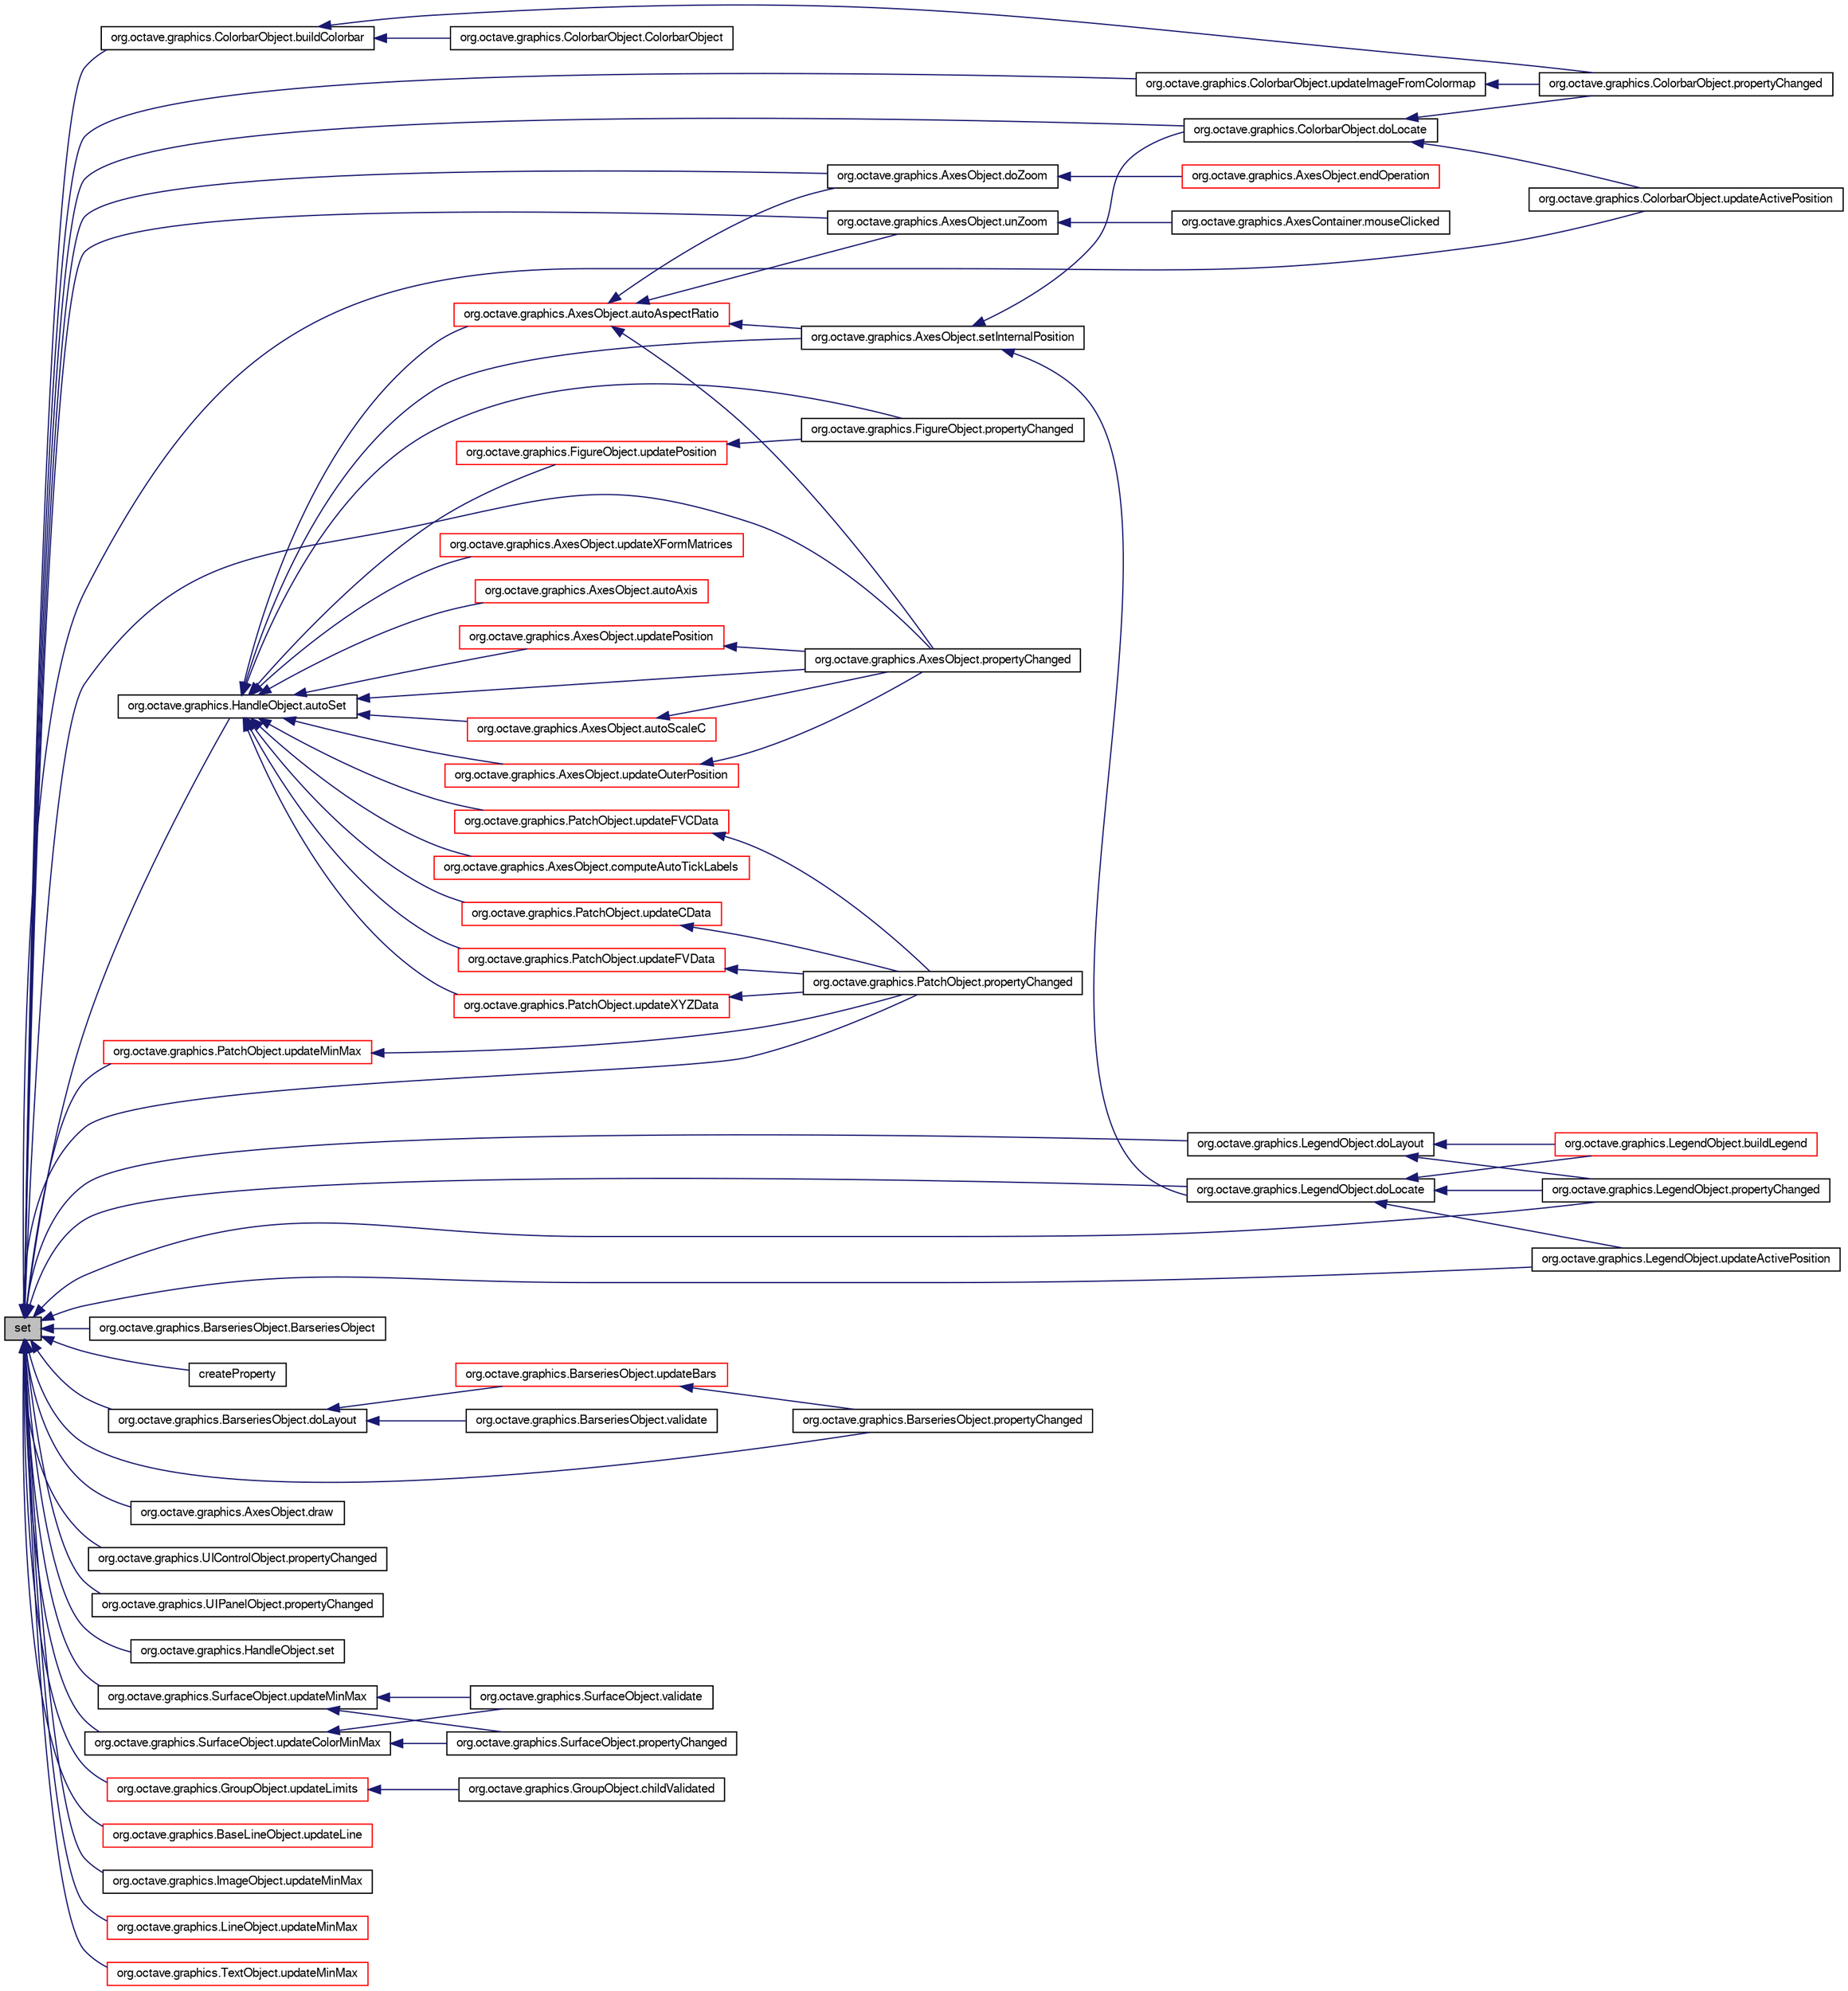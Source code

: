 digraph G
{
  edge [fontname="FreeSans",fontsize="10",labelfontname="FreeSans",labelfontsize="10"];
  node [fontname="FreeSans",fontsize="10",shape=record];
  rankdir="LR";
  Node1 [label="set",height=0.2,width=0.4,color="black", fillcolor="grey75", style="filled" fontcolor="black"];
  Node1 -> Node2 [dir="back",color="midnightblue",fontsize="10",style="solid",fontname="FreeSans"];
  Node2 [label="org.octave.graphics.HandleObject.autoSet",height=0.2,width=0.4,color="black", fillcolor="white", style="filled",URL="$classorg_1_1octave_1_1graphics_1_1_handle_object.html#a8d2c5ee6879fc8f2e181270b7ea9e934"];
  Node2 -> Node3 [dir="back",color="midnightblue",fontsize="10",style="solid",fontname="FreeSans"];
  Node3 [label="org.octave.graphics.AxesObject.autoAspectRatio",height=0.2,width=0.4,color="red", fillcolor="white", style="filled",URL="$classorg_1_1octave_1_1graphics_1_1_axes_object.html#a3b96f348814a0162983f78d71d1b38ea"];
  Node3 -> Node4 [dir="back",color="midnightblue",fontsize="10",style="solid",fontname="FreeSans"];
  Node4 [label="org.octave.graphics.AxesObject.doZoom",height=0.2,width=0.4,color="black", fillcolor="white", style="filled",URL="$classorg_1_1octave_1_1graphics_1_1_axes_object.html#ae8c824d97814363fef35b5ed3276d626"];
  Node4 -> Node5 [dir="back",color="midnightblue",fontsize="10",style="solid",fontname="FreeSans"];
  Node5 [label="org.octave.graphics.AxesObject.endOperation",height=0.2,width=0.4,color="red", fillcolor="white", style="filled",URL="$classorg_1_1octave_1_1graphics_1_1_axes_object.html#a5e4f546565f55b188a55cee2548f3bc4"];
  Node3 -> Node6 [dir="back",color="midnightblue",fontsize="10",style="solid",fontname="FreeSans"];
  Node6 [label="org.octave.graphics.AxesObject.propertyChanged",height=0.2,width=0.4,color="black", fillcolor="white", style="filled",URL="$classorg_1_1octave_1_1graphics_1_1_axes_object.html#a15b63fbbc7c3a7ad69eb51e60232e1cb"];
  Node3 -> Node7 [dir="back",color="midnightblue",fontsize="10",style="solid",fontname="FreeSans"];
  Node7 [label="org.octave.graphics.AxesObject.setInternalPosition",height=0.2,width=0.4,color="black", fillcolor="white", style="filled",URL="$classorg_1_1octave_1_1graphics_1_1_axes_object.html#a7623552654335ed9c42976d9f5c79c02"];
  Node7 -> Node8 [dir="back",color="midnightblue",fontsize="10",style="solid",fontname="FreeSans"];
  Node8 [label="org.octave.graphics.ColorbarObject.doLocate",height=0.2,width=0.4,color="black", fillcolor="white", style="filled",URL="$classorg_1_1octave_1_1graphics_1_1_colorbar_object.html#af0ec59e0f5939c1311544166debd60c0"];
  Node8 -> Node9 [dir="back",color="midnightblue",fontsize="10",style="solid",fontname="FreeSans"];
  Node9 [label="org.octave.graphics.ColorbarObject.propertyChanged",height=0.2,width=0.4,color="black", fillcolor="white", style="filled",URL="$classorg_1_1octave_1_1graphics_1_1_colorbar_object.html#a15b63fbbc7c3a7ad69eb51e60232e1cb"];
  Node8 -> Node10 [dir="back",color="midnightblue",fontsize="10",style="solid",fontname="FreeSans"];
  Node10 [label="org.octave.graphics.ColorbarObject.updateActivePosition",height=0.2,width=0.4,color="black", fillcolor="white", style="filled",URL="$classorg_1_1octave_1_1graphics_1_1_colorbar_object.html#ade2f110d5abeb2807c9a26961bf257a0"];
  Node7 -> Node11 [dir="back",color="midnightblue",fontsize="10",style="solid",fontname="FreeSans"];
  Node11 [label="org.octave.graphics.LegendObject.doLocate",height=0.2,width=0.4,color="black", fillcolor="white", style="filled",URL="$classorg_1_1octave_1_1graphics_1_1_legend_object.html#af0ec59e0f5939c1311544166debd60c0"];
  Node11 -> Node12 [dir="back",color="midnightblue",fontsize="10",style="solid",fontname="FreeSans"];
  Node12 [label="org.octave.graphics.LegendObject.buildLegend",height=0.2,width=0.4,color="red", fillcolor="white", style="filled",URL="$classorg_1_1octave_1_1graphics_1_1_legend_object.html#a55d0f84024ef147bc44d045c3f708dcc"];
  Node11 -> Node13 [dir="back",color="midnightblue",fontsize="10",style="solid",fontname="FreeSans"];
  Node13 [label="org.octave.graphics.LegendObject.propertyChanged",height=0.2,width=0.4,color="black", fillcolor="white", style="filled",URL="$classorg_1_1octave_1_1graphics_1_1_legend_object.html#a15b63fbbc7c3a7ad69eb51e60232e1cb"];
  Node11 -> Node14 [dir="back",color="midnightblue",fontsize="10",style="solid",fontname="FreeSans"];
  Node14 [label="org.octave.graphics.LegendObject.updateActivePosition",height=0.2,width=0.4,color="black", fillcolor="white", style="filled",URL="$classorg_1_1octave_1_1graphics_1_1_legend_object.html#ade2f110d5abeb2807c9a26961bf257a0"];
  Node3 -> Node15 [dir="back",color="midnightblue",fontsize="10",style="solid",fontname="FreeSans"];
  Node15 [label="org.octave.graphics.AxesObject.unZoom",height=0.2,width=0.4,color="black", fillcolor="white", style="filled",URL="$classorg_1_1octave_1_1graphics_1_1_axes_object.html#a3808a131f04ccbdf0d1c50f883815dca"];
  Node15 -> Node16 [dir="back",color="midnightblue",fontsize="10",style="solid",fontname="FreeSans"];
  Node16 [label="org.octave.graphics.AxesContainer.mouseClicked",height=0.2,width=0.4,color="black", fillcolor="white", style="filled",URL="$classorg_1_1octave_1_1graphics_1_1_axes_container.html#a45d56bd84238e8b56589dfc732e2b2cf"];
  Node2 -> Node17 [dir="back",color="midnightblue",fontsize="10",style="solid",fontname="FreeSans"];
  Node17 [label="org.octave.graphics.AxesObject.autoAxis",height=0.2,width=0.4,color="red", fillcolor="white", style="filled",URL="$classorg_1_1octave_1_1graphics_1_1_axes_object.html#aa8f75b11e080816b5666a8dd9b7f3bbe"];
  Node2 -> Node18 [dir="back",color="midnightblue",fontsize="10",style="solid",fontname="FreeSans"];
  Node18 [label="org.octave.graphics.AxesObject.autoScaleC",height=0.2,width=0.4,color="red", fillcolor="white", style="filled",URL="$classorg_1_1octave_1_1graphics_1_1_axes_object.html#ac206f5a14be0de4396cd80bf41512b0b"];
  Node18 -> Node6 [dir="back",color="midnightblue",fontsize="10",style="solid",fontname="FreeSans"];
  Node2 -> Node19 [dir="back",color="midnightblue",fontsize="10",style="solid",fontname="FreeSans"];
  Node19 [label="org.octave.graphics.AxesObject.computeAutoTickLabels",height=0.2,width=0.4,color="red", fillcolor="white", style="filled",URL="$classorg_1_1octave_1_1graphics_1_1_axes_object.html#a763ffac5ea21389b906051734236577e"];
  Node2 -> Node20 [dir="back",color="midnightblue",fontsize="10",style="solid",fontname="FreeSans"];
  Node20 [label="org.octave.graphics.FigureObject.propertyChanged",height=0.2,width=0.4,color="black", fillcolor="white", style="filled",URL="$classorg_1_1octave_1_1graphics_1_1_figure_object.html#a15b63fbbc7c3a7ad69eb51e60232e1cb"];
  Node2 -> Node6 [dir="back",color="midnightblue",fontsize="10",style="solid",fontname="FreeSans"];
  Node2 -> Node7 [dir="back",color="midnightblue",fontsize="10",style="solid",fontname="FreeSans"];
  Node2 -> Node21 [dir="back",color="midnightblue",fontsize="10",style="solid",fontname="FreeSans"];
  Node21 [label="org.octave.graphics.PatchObject.updateCData",height=0.2,width=0.4,color="red", fillcolor="white", style="filled",URL="$classorg_1_1octave_1_1graphics_1_1_patch_object.html#ab726cbaa8b924e9f80675a1876ebd3d9"];
  Node21 -> Node22 [dir="back",color="midnightblue",fontsize="10",style="solid",fontname="FreeSans"];
  Node22 [label="org.octave.graphics.PatchObject.propertyChanged",height=0.2,width=0.4,color="black", fillcolor="white", style="filled",URL="$classorg_1_1octave_1_1graphics_1_1_patch_object.html#a15b63fbbc7c3a7ad69eb51e60232e1cb"];
  Node2 -> Node23 [dir="back",color="midnightblue",fontsize="10",style="solid",fontname="FreeSans"];
  Node23 [label="org.octave.graphics.PatchObject.updateFVCData",height=0.2,width=0.4,color="red", fillcolor="white", style="filled",URL="$classorg_1_1octave_1_1graphics_1_1_patch_object.html#afdf655a1927be98c491f938258ff65e2"];
  Node23 -> Node22 [dir="back",color="midnightblue",fontsize="10",style="solid",fontname="FreeSans"];
  Node2 -> Node24 [dir="back",color="midnightblue",fontsize="10",style="solid",fontname="FreeSans"];
  Node24 [label="org.octave.graphics.PatchObject.updateFVData",height=0.2,width=0.4,color="red", fillcolor="white", style="filled",URL="$classorg_1_1octave_1_1graphics_1_1_patch_object.html#a72e1f1a40b0493914712171367ca05ba"];
  Node24 -> Node22 [dir="back",color="midnightblue",fontsize="10",style="solid",fontname="FreeSans"];
  Node2 -> Node25 [dir="back",color="midnightblue",fontsize="10",style="solid",fontname="FreeSans"];
  Node25 [label="org.octave.graphics.AxesObject.updateOuterPosition",height=0.2,width=0.4,color="red", fillcolor="white", style="filled",URL="$classorg_1_1octave_1_1graphics_1_1_axes_object.html#a8fe0a2459edaa25437c87f836a2ec08b"];
  Node25 -> Node6 [dir="back",color="midnightblue",fontsize="10",style="solid",fontname="FreeSans"];
  Node2 -> Node26 [dir="back",color="midnightblue",fontsize="10",style="solid",fontname="FreeSans"];
  Node26 [label="org.octave.graphics.FigureObject.updatePosition",height=0.2,width=0.4,color="red", fillcolor="white", style="filled",URL="$classorg_1_1octave_1_1graphics_1_1_figure_object.html#a37af0b3ac5daed8222a09ab966e57867"];
  Node26 -> Node20 [dir="back",color="midnightblue",fontsize="10",style="solid",fontname="FreeSans"];
  Node2 -> Node27 [dir="back",color="midnightblue",fontsize="10",style="solid",fontname="FreeSans"];
  Node27 [label="org.octave.graphics.AxesObject.updatePosition",height=0.2,width=0.4,color="red", fillcolor="white", style="filled",URL="$classorg_1_1octave_1_1graphics_1_1_axes_object.html#a37af0b3ac5daed8222a09ab966e57867"];
  Node27 -> Node6 [dir="back",color="midnightblue",fontsize="10",style="solid",fontname="FreeSans"];
  Node2 -> Node28 [dir="back",color="midnightblue",fontsize="10",style="solid",fontname="FreeSans"];
  Node28 [label="org.octave.graphics.AxesObject.updateXFormMatrices",height=0.2,width=0.4,color="red", fillcolor="white", style="filled",URL="$classorg_1_1octave_1_1graphics_1_1_axes_object.html#a34754c6f4719a30759b901e99988767d"];
  Node2 -> Node29 [dir="back",color="midnightblue",fontsize="10",style="solid",fontname="FreeSans"];
  Node29 [label="org.octave.graphics.PatchObject.updateXYZData",height=0.2,width=0.4,color="red", fillcolor="white", style="filled",URL="$classorg_1_1octave_1_1graphics_1_1_patch_object.html#ae6ad9a867668095eba91d33655f321db"];
  Node29 -> Node22 [dir="back",color="midnightblue",fontsize="10",style="solid",fontname="FreeSans"];
  Node1 -> Node30 [dir="back",color="midnightblue",fontsize="10",style="solid",fontname="FreeSans"];
  Node30 [label="org.octave.graphics.BarseriesObject.BarseriesObject",height=0.2,width=0.4,color="black", fillcolor="white", style="filled",URL="$classorg_1_1octave_1_1graphics_1_1_barseries_object.html#a50abf61f9991ad3269385b8bcf511738"];
  Node1 -> Node31 [dir="back",color="midnightblue",fontsize="10",style="solid",fontname="FreeSans"];
  Node31 [label="org.octave.graphics.ColorbarObject.buildColorbar",height=0.2,width=0.4,color="black", fillcolor="white", style="filled",URL="$classorg_1_1octave_1_1graphics_1_1_colorbar_object.html#ad7c4335dcdafd88406af75b6478f9cba"];
  Node31 -> Node32 [dir="back",color="midnightblue",fontsize="10",style="solid",fontname="FreeSans"];
  Node32 [label="org.octave.graphics.ColorbarObject.ColorbarObject",height=0.2,width=0.4,color="black", fillcolor="white", style="filled",URL="$classorg_1_1octave_1_1graphics_1_1_colorbar_object.html#a046394702188ee5d3b6354c41d800942"];
  Node31 -> Node9 [dir="back",color="midnightblue",fontsize="10",style="solid",fontname="FreeSans"];
  Node1 -> Node33 [dir="back",color="midnightblue",fontsize="10",style="solid",fontname="FreeSans"];
  Node33 [label="createProperty",height=0.2,width=0.4,color="black", fillcolor="white", style="filled",URL="$classorg_1_1octave_1_1graphics_1_1_property.html#a34e5cdfb0a7c418c7f4c7406d3e4eb19"];
  Node1 -> Node34 [dir="back",color="midnightblue",fontsize="10",style="solid",fontname="FreeSans"];
  Node34 [label="org.octave.graphics.BarseriesObject.doLayout",height=0.2,width=0.4,color="black", fillcolor="white", style="filled",URL="$classorg_1_1octave_1_1graphics_1_1_barseries_object.html#a47e208c762e8bcc4149bd9792d22ff6d"];
  Node34 -> Node35 [dir="back",color="midnightblue",fontsize="10",style="solid",fontname="FreeSans"];
  Node35 [label="org.octave.graphics.BarseriesObject.updateBars",height=0.2,width=0.4,color="red", fillcolor="white", style="filled",URL="$classorg_1_1octave_1_1graphics_1_1_barseries_object.html#a04c92aae0ff7f8ef7d5e8a8c3229d7d0"];
  Node35 -> Node36 [dir="back",color="midnightblue",fontsize="10",style="solid",fontname="FreeSans"];
  Node36 [label="org.octave.graphics.BarseriesObject.propertyChanged",height=0.2,width=0.4,color="black", fillcolor="white", style="filled",URL="$classorg_1_1octave_1_1graphics_1_1_barseries_object.html#a15b63fbbc7c3a7ad69eb51e60232e1cb"];
  Node34 -> Node37 [dir="back",color="midnightblue",fontsize="10",style="solid",fontname="FreeSans"];
  Node37 [label="org.octave.graphics.BarseriesObject.validate",height=0.2,width=0.4,color="black", fillcolor="white", style="filled",URL="$classorg_1_1octave_1_1graphics_1_1_barseries_object.html#a41d45236c37b75848f4b1667a11fb50e"];
  Node1 -> Node38 [dir="back",color="midnightblue",fontsize="10",style="solid",fontname="FreeSans"];
  Node38 [label="org.octave.graphics.LegendObject.doLayout",height=0.2,width=0.4,color="black", fillcolor="white", style="filled",URL="$classorg_1_1octave_1_1graphics_1_1_legend_object.html#abf88fa0b9edf8ede8c6b1bd9e3510d4f"];
  Node38 -> Node12 [dir="back",color="midnightblue",fontsize="10",style="solid",fontname="FreeSans"];
  Node38 -> Node13 [dir="back",color="midnightblue",fontsize="10",style="solid",fontname="FreeSans"];
  Node1 -> Node8 [dir="back",color="midnightblue",fontsize="10",style="solid",fontname="FreeSans"];
  Node1 -> Node11 [dir="back",color="midnightblue",fontsize="10",style="solid",fontname="FreeSans"];
  Node1 -> Node4 [dir="back",color="midnightblue",fontsize="10",style="solid",fontname="FreeSans"];
  Node1 -> Node39 [dir="back",color="midnightblue",fontsize="10",style="solid",fontname="FreeSans"];
  Node39 [label="org.octave.graphics.AxesObject.draw",height=0.2,width=0.4,color="black", fillcolor="white", style="filled",URL="$classorg_1_1octave_1_1graphics_1_1_axes_object.html#ab32dfc3d7e8e042aade84952afa8e098"];
  Node1 -> Node40 [dir="back",color="midnightblue",fontsize="10",style="solid",fontname="FreeSans"];
  Node40 [label="org.octave.graphics.UIControlObject.propertyChanged",height=0.2,width=0.4,color="black", fillcolor="white", style="filled",URL="$classorg_1_1octave_1_1graphics_1_1_u_i_control_object.html#a15b63fbbc7c3a7ad69eb51e60232e1cb"];
  Node1 -> Node41 [dir="back",color="midnightblue",fontsize="10",style="solid",fontname="FreeSans"];
  Node41 [label="org.octave.graphics.UIPanelObject.propertyChanged",height=0.2,width=0.4,color="black", fillcolor="white", style="filled",URL="$classorg_1_1octave_1_1graphics_1_1_u_i_panel_object.html#a15b63fbbc7c3a7ad69eb51e60232e1cb"];
  Node1 -> Node36 [dir="back",color="midnightblue",fontsize="10",style="solid",fontname="FreeSans"];
  Node1 -> Node13 [dir="back",color="midnightblue",fontsize="10",style="solid",fontname="FreeSans"];
  Node1 -> Node22 [dir="back",color="midnightblue",fontsize="10",style="solid",fontname="FreeSans"];
  Node1 -> Node6 [dir="back",color="midnightblue",fontsize="10",style="solid",fontname="FreeSans"];
  Node1 -> Node42 [dir="back",color="midnightblue",fontsize="10",style="solid",fontname="FreeSans"];
  Node42 [label="org.octave.graphics.HandleObject.set",height=0.2,width=0.4,color="black", fillcolor="white", style="filled",URL="$classorg_1_1octave_1_1graphics_1_1_handle_object.html#a4b3b14bcbae3be69c511d317bccbce3c"];
  Node1 -> Node15 [dir="back",color="midnightblue",fontsize="10",style="solid",fontname="FreeSans"];
  Node1 -> Node10 [dir="back",color="midnightblue",fontsize="10",style="solid",fontname="FreeSans"];
  Node1 -> Node14 [dir="back",color="midnightblue",fontsize="10",style="solid",fontname="FreeSans"];
  Node1 -> Node43 [dir="back",color="midnightblue",fontsize="10",style="solid",fontname="FreeSans"];
  Node43 [label="org.octave.graphics.SurfaceObject.updateColorMinMax",height=0.2,width=0.4,color="black", fillcolor="white", style="filled",URL="$classorg_1_1octave_1_1graphics_1_1_surface_object.html#a0283d3f79388b6f3857a6f2d6ab972b6"];
  Node43 -> Node44 [dir="back",color="midnightblue",fontsize="10",style="solid",fontname="FreeSans"];
  Node44 [label="org.octave.graphics.SurfaceObject.propertyChanged",height=0.2,width=0.4,color="black", fillcolor="white", style="filled",URL="$classorg_1_1octave_1_1graphics_1_1_surface_object.html#a15b63fbbc7c3a7ad69eb51e60232e1cb"];
  Node43 -> Node45 [dir="back",color="midnightblue",fontsize="10",style="solid",fontname="FreeSans"];
  Node45 [label="org.octave.graphics.SurfaceObject.validate",height=0.2,width=0.4,color="black", fillcolor="white", style="filled",URL="$classorg_1_1octave_1_1graphics_1_1_surface_object.html#a41d45236c37b75848f4b1667a11fb50e"];
  Node1 -> Node46 [dir="back",color="midnightblue",fontsize="10",style="solid",fontname="FreeSans"];
  Node46 [label="org.octave.graphics.ColorbarObject.updateImageFromColormap",height=0.2,width=0.4,color="black", fillcolor="white", style="filled",URL="$classorg_1_1octave_1_1graphics_1_1_colorbar_object.html#a4b3e7bf033c85b1c0ee0c60c554f6029"];
  Node46 -> Node9 [dir="back",color="midnightblue",fontsize="10",style="solid",fontname="FreeSans"];
  Node1 -> Node47 [dir="back",color="midnightblue",fontsize="10",style="solid",fontname="FreeSans"];
  Node47 [label="org.octave.graphics.GroupObject.updateLimits",height=0.2,width=0.4,color="red", fillcolor="white", style="filled",URL="$classorg_1_1octave_1_1graphics_1_1_group_object.html#afa70872b905ca13f20e197021b7e5380"];
  Node47 -> Node48 [dir="back",color="midnightblue",fontsize="10",style="solid",fontname="FreeSans"];
  Node48 [label="org.octave.graphics.GroupObject.childValidated",height=0.2,width=0.4,color="black", fillcolor="white", style="filled",URL="$classorg_1_1octave_1_1graphics_1_1_group_object.html#a8968031d1c5eaed3cc667f394cea6ba3"];
  Node1 -> Node49 [dir="back",color="midnightblue",fontsize="10",style="solid",fontname="FreeSans"];
  Node49 [label="org.octave.graphics.BaseLineObject.updateLine",height=0.2,width=0.4,color="red", fillcolor="white", style="filled",URL="$classorg_1_1octave_1_1graphics_1_1_base_line_object.html#ad3ac8d6066ae0836c103fe23353b0906"];
  Node1 -> Node50 [dir="back",color="midnightblue",fontsize="10",style="solid",fontname="FreeSans"];
  Node50 [label="org.octave.graphics.ImageObject.updateMinMax",height=0.2,width=0.4,color="black", fillcolor="white", style="filled",URL="$classorg_1_1octave_1_1graphics_1_1_image_object.html#a5a7d4ec7a8aa411b67ed0c23bddf5657"];
  Node1 -> Node51 [dir="back",color="midnightblue",fontsize="10",style="solid",fontname="FreeSans"];
  Node51 [label="org.octave.graphics.LineObject.updateMinMax",height=0.2,width=0.4,color="red", fillcolor="white", style="filled",URL="$classorg_1_1octave_1_1graphics_1_1_line_object.html#a5a7d4ec7a8aa411b67ed0c23bddf5657"];
  Node1 -> Node52 [dir="back",color="midnightblue",fontsize="10",style="solid",fontname="FreeSans"];
  Node52 [label="org.octave.graphics.SurfaceObject.updateMinMax",height=0.2,width=0.4,color="black", fillcolor="white", style="filled",URL="$classorg_1_1octave_1_1graphics_1_1_surface_object.html#a5a7d4ec7a8aa411b67ed0c23bddf5657"];
  Node52 -> Node44 [dir="back",color="midnightblue",fontsize="10",style="solid",fontname="FreeSans"];
  Node52 -> Node45 [dir="back",color="midnightblue",fontsize="10",style="solid",fontname="FreeSans"];
  Node1 -> Node53 [dir="back",color="midnightblue",fontsize="10",style="solid",fontname="FreeSans"];
  Node53 [label="org.octave.graphics.PatchObject.updateMinMax",height=0.2,width=0.4,color="red", fillcolor="white", style="filled",URL="$classorg_1_1octave_1_1graphics_1_1_patch_object.html#a5a7d4ec7a8aa411b67ed0c23bddf5657"];
  Node53 -> Node22 [dir="back",color="midnightblue",fontsize="10",style="solid",fontname="FreeSans"];
  Node1 -> Node54 [dir="back",color="midnightblue",fontsize="10",style="solid",fontname="FreeSans"];
  Node54 [label="org.octave.graphics.TextObject.updateMinMax",height=0.2,width=0.4,color="red", fillcolor="white", style="filled",URL="$classorg_1_1octave_1_1graphics_1_1_text_object.html#a5a7d4ec7a8aa411b67ed0c23bddf5657"];
}
